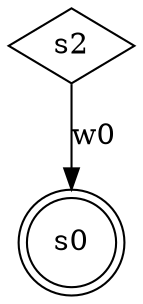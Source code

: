 digraph G {
s2 [shape="diamond"];
s2 [shape="diamond"];
s0 [shape="doublecircle"];
s0 [shape="doublecircle"];
s2->s0[label="w0"];
}